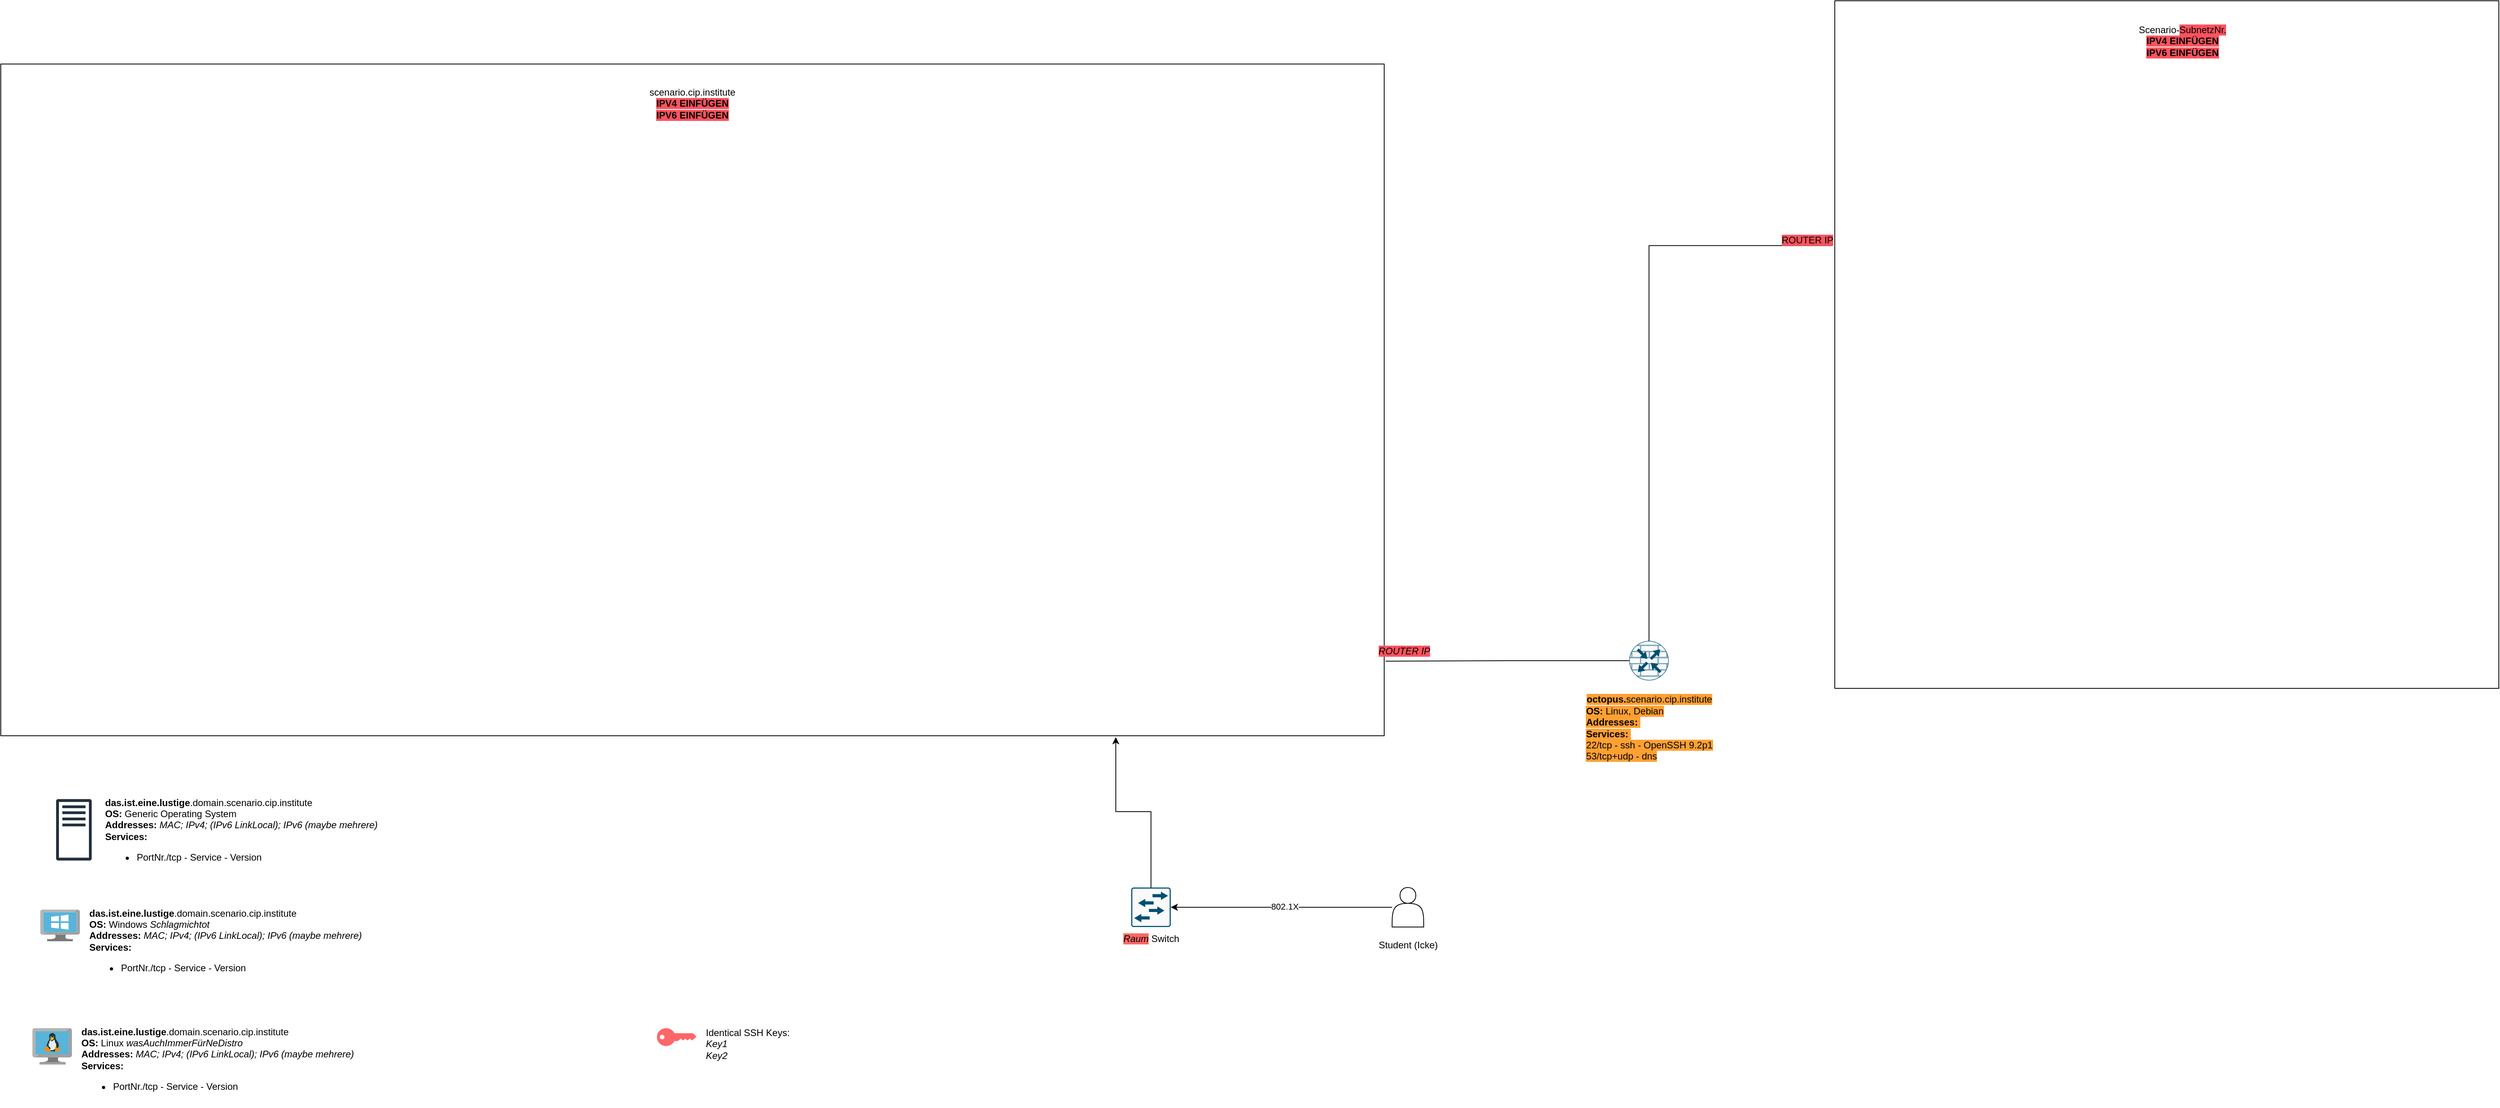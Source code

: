 <mxfile version="24.0.1" type="github">
  <diagram name="Page-1" id="t_kOsriGCEhey2tOODzZ">
    <mxGraphModel dx="3415" dy="2828" grid="1" gridSize="10" guides="1" tooltips="1" connect="1" arrows="1" fold="1" page="1" pageScale="1" pageWidth="850" pageHeight="1100" math="0" shadow="0">
      <root>
        <mxCell id="0" />
        <mxCell id="1" parent="0" />
        <mxCell id="__pm4lL5ROI7FS_bSXDU-4" value="" style="sketch=0;points=[[0.5,0,0],[1,0.5,0],[0.5,1,0],[0,0.5,0],[0.145,0.145,0],[0.856,0.145,0],[0.855,0.856,0],[0.145,0.855,0]];verticalLabelPosition=bottom;html=1;verticalAlign=top;aspect=fixed;align=center;pointerEvents=1;shape=mxgraph.cisco19.rect;prIcon=router_with_firewall;fillColor=#FAFAFA;strokeColor=#005073;" vertex="1" parent="1">
          <mxGeometry x="1810" y="610" width="50" height="50" as="geometry" />
        </mxCell>
        <mxCell id="__pm4lL5ROI7FS_bSXDU-16" value="" style="group" vertex="1" connectable="0" parent="1">
          <mxGeometry x="-180" y="800" width="430" height="110" as="geometry" />
        </mxCell>
        <mxCell id="__pm4lL5ROI7FS_bSXDU-7" value="" style="sketch=0;outlineConnect=0;fontColor=#232F3E;gradientColor=none;fillColor=#232F3D;strokeColor=none;dashed=0;verticalLabelPosition=bottom;verticalAlign=top;align=center;html=1;fontSize=12;fontStyle=0;aspect=fixed;pointerEvents=1;shape=mxgraph.aws4.traditional_server;" vertex="1" parent="__pm4lL5ROI7FS_bSXDU-16">
          <mxGeometry y="10" width="45" height="78" as="geometry" />
        </mxCell>
        <mxCell id="__pm4lL5ROI7FS_bSXDU-15" value="&lt;b&gt;das.ist.eine.lustige&lt;/b&gt;.domain.scenario.cip.institute&lt;div&gt;&lt;b&gt;OS:&lt;/b&gt;&amp;nbsp;Generic Operating System&lt;/div&gt;&lt;div&gt;&lt;b&gt;Addresses: &lt;/b&gt;&lt;i&gt;MAC; IPv4; (IPv6 LinkLocal); IPv6 (maybe mehrere)&lt;/i&gt;&lt;/div&gt;&lt;div&gt;&lt;b&gt;Services:&lt;/b&gt;&lt;/div&gt;&lt;div&gt;&lt;ul&gt;&lt;li&gt;PortNr./tcp - Service - Version&lt;/li&gt;&lt;/ul&gt;&lt;/div&gt;" style="text;html=1;align=left;verticalAlign=middle;resizable=0;points=[];autosize=1;strokeColor=none;fillColor=none;" vertex="1" parent="__pm4lL5ROI7FS_bSXDU-16">
          <mxGeometry x="60" width="370" height="110" as="geometry" />
        </mxCell>
        <mxCell id="__pm4lL5ROI7FS_bSXDU-20" value="" style="group" vertex="1" connectable="0" parent="1">
          <mxGeometry x="580" y="1090" width="190" height="60" as="geometry" />
        </mxCell>
        <mxCell id="__pm4lL5ROI7FS_bSXDU-6" value="" style="points=[[0,0.5,0],[0.24,0,0],[0.5,0.28,0],[0.995,0.475,0],[0.5,0.72,0],[0.24,1,0]];verticalLabelPosition=bottom;sketch=0;html=1;verticalAlign=top;aspect=fixed;align=center;pointerEvents=1;shape=mxgraph.cisco19.key;fillColor=#FF6666;strokeColor=none;" vertex="1" parent="__pm4lL5ROI7FS_bSXDU-20">
          <mxGeometry y="10" width="50" height="22.5" as="geometry" />
        </mxCell>
        <mxCell id="__pm4lL5ROI7FS_bSXDU-17" value="Identical SSH Keys:&lt;div&gt;&lt;i&gt;Key1&lt;/i&gt;&lt;/div&gt;&lt;div&gt;&lt;i&gt;Key2&lt;/i&gt;&lt;/div&gt;" style="text;html=1;align=left;verticalAlign=middle;resizable=0;points=[];autosize=1;strokeColor=none;fillColor=none;" vertex="1" parent="__pm4lL5ROI7FS_bSXDU-20">
          <mxGeometry x="60" width="130" height="60" as="geometry" />
        </mxCell>
        <mxCell id="__pm4lL5ROI7FS_bSXDU-24" value="" style="group" vertex="1" connectable="0" parent="1">
          <mxGeometry x="-200" y="940" width="430" height="110" as="geometry" />
        </mxCell>
        <mxCell id="__pm4lL5ROI7FS_bSXDU-2" value="" style="image;sketch=0;aspect=fixed;html=1;points=[];align=center;fontSize=12;image=img/lib/mscae/VirtualMachineWindows.svg;container=0;" vertex="1" collapsed="1" parent="__pm4lL5ROI7FS_bSXDU-24">
          <mxGeometry y="10" width="50" height="40" as="geometry">
            <mxRectangle x="620" y="1080" width="50" height="46" as="alternateBounds" />
          </mxGeometry>
        </mxCell>
        <mxCell id="__pm4lL5ROI7FS_bSXDU-21" value="&lt;b&gt;das.ist.eine.lustige&lt;/b&gt;.domain.scenario.cip.institute&lt;div&gt;&lt;b&gt;OS:&lt;/b&gt;&amp;nbsp;Windows &lt;i&gt;Schlagmichtot&lt;/i&gt;&lt;/div&gt;&lt;div&gt;&lt;b&gt;Addresses: &lt;/b&gt;&lt;i&gt;MAC; IPv4; (IPv6 LinkLocal); IPv6 (maybe mehrere)&lt;/i&gt;&lt;/div&gt;&lt;div&gt;&lt;b&gt;Services:&lt;/b&gt;&lt;/div&gt;&lt;div&gt;&lt;ul&gt;&lt;li&gt;PortNr./tcp - Service - Version&lt;/li&gt;&lt;/ul&gt;&lt;/div&gt;" style="text;html=1;align=left;verticalAlign=middle;resizable=0;points=[];autosize=1;strokeColor=none;fillColor=none;container=0;" vertex="1" parent="__pm4lL5ROI7FS_bSXDU-24">
          <mxGeometry x="60" width="370" height="110" as="geometry" />
        </mxCell>
        <mxCell id="__pm4lL5ROI7FS_bSXDU-25" value="" style="group" vertex="1" connectable="0" parent="1">
          <mxGeometry x="-210" y="1090" width="430" height="110" as="geometry" />
        </mxCell>
        <mxCell id="__pm4lL5ROI7FS_bSXDU-27" value="&lt;b&gt;das.ist.eine.lustige&lt;/b&gt;.domain.scenario.cip.institute&lt;div&gt;&lt;b&gt;OS:&lt;/b&gt;&amp;nbsp;Linux&amp;nbsp;&lt;i&gt;wasAuchImmerFürNeDistro&lt;/i&gt;&lt;/div&gt;&lt;div&gt;&lt;b&gt;Addresses: &lt;/b&gt;&lt;i&gt;MAC; IPv4; (IPv6 LinkLocal); IPv6 (maybe mehrere)&lt;/i&gt;&lt;/div&gt;&lt;div&gt;&lt;b&gt;Services:&lt;/b&gt;&lt;/div&gt;&lt;div&gt;&lt;ul&gt;&lt;li&gt;PortNr./tcp - Service - Version&lt;/li&gt;&lt;/ul&gt;&lt;/div&gt;" style="text;html=1;align=left;verticalAlign=middle;resizable=0;points=[];autosize=1;strokeColor=none;fillColor=none;container=0;" vertex="1" parent="__pm4lL5ROI7FS_bSXDU-25">
          <mxGeometry x="60" width="370" height="110" as="geometry" />
        </mxCell>
        <mxCell id="__pm4lL5ROI7FS_bSXDU-1" value="" style="image;sketch=0;aspect=fixed;html=1;points=[];align=center;fontSize=12;image=img/lib/mscae/VM_Linux.svg;" vertex="1" parent="__pm4lL5ROI7FS_bSXDU-25">
          <mxGeometry y="10" width="50" height="46" as="geometry" />
        </mxCell>
        <mxCell id="__pm4lL5ROI7FS_bSXDU-33" value="" style="group" vertex="1" connectable="0" parent="1">
          <mxGeometry x="-20" y="20" width="1600" height="990" as="geometry" />
        </mxCell>
        <mxCell id="__pm4lL5ROI7FS_bSXDU-11" value="" style="group" vertex="1" connectable="0" parent="__pm4lL5ROI7FS_bSXDU-33">
          <mxGeometry x="-230" y="-140" width="1750" height="850" as="geometry" />
        </mxCell>
        <mxCell id="__pm4lL5ROI7FS_bSXDU-12" value="" style="group" vertex="1" connectable="0" parent="__pm4lL5ROI7FS_bSXDU-11">
          <mxGeometry width="1750.0" height="850.0" as="geometry" />
        </mxCell>
        <mxCell id="__pm4lL5ROI7FS_bSXDU-8" value="" style="rounded=0;whiteSpace=wrap;html=1;fillColor=none;align=center;" vertex="1" parent="__pm4lL5ROI7FS_bSXDU-12">
          <mxGeometry width="1750.0" height="850.0" as="geometry" />
        </mxCell>
        <mxCell id="__pm4lL5ROI7FS_bSXDU-10" value="scenario.cip.institute&lt;div&gt;&lt;b style=&quot;background-color: rgb(252, 83, 94);&quot;&gt;IPV4 EINFÜGEN&lt;/b&gt;&lt;/div&gt;&lt;div&gt;&lt;b style=&quot;background-color: rgb(252, 83, 94);&quot;&gt;IPV6 EINFÜGEN&lt;/b&gt;&lt;/div&gt;" style="text;html=1;align=center;verticalAlign=middle;whiteSpace=wrap;rounded=0;" vertex="1" parent="__pm4lL5ROI7FS_bSXDU-12">
          <mxGeometry x="771.133" y="12.5" width="207.734" height="75.0" as="geometry" />
        </mxCell>
        <mxCell id="__pm4lL5ROI7FS_bSXDU-23" value="" style="group" vertex="1" connectable="0" parent="__pm4lL5ROI7FS_bSXDU-33">
          <mxGeometry x="1520" y="902" width="80" height="88" as="geometry" />
        </mxCell>
        <mxCell id="__pm4lL5ROI7FS_bSXDU-5" value="" style="shape=actor;whiteSpace=wrap;html=1;" vertex="1" parent="__pm4lL5ROI7FS_bSXDU-23">
          <mxGeometry x="10" width="40" height="50" as="geometry" />
        </mxCell>
        <mxCell id="__pm4lL5ROI7FS_bSXDU-22" value="Student (Icke)" style="text;html=1;align=center;verticalAlign=middle;resizable=0;points=[];autosize=1;strokeColor=none;fillColor=none;" vertex="1" parent="__pm4lL5ROI7FS_bSXDU-23">
          <mxGeometry x="-20" y="58" width="100" height="30" as="geometry" />
        </mxCell>
        <mxCell id="__pm4lL5ROI7FS_bSXDU-29" value="" style="group" vertex="1" connectable="0" parent="__pm4lL5ROI7FS_bSXDU-33">
          <mxGeometry x="1180" y="902" width="90" height="80" as="geometry" />
        </mxCell>
        <mxCell id="__pm4lL5ROI7FS_bSXDU-3" value="" style="sketch=0;points=[[0.015,0.015,0],[0.985,0.015,0],[0.985,0.985,0],[0.015,0.985,0],[0.25,0,0],[0.5,0,0],[0.75,0,0],[1,0.25,0],[1,0.5,0],[1,0.75,0],[0.75,1,0],[0.5,1,0],[0.25,1,0],[0,0.75,0],[0,0.5,0],[0,0.25,0]];verticalLabelPosition=bottom;html=1;verticalAlign=top;aspect=fixed;align=center;pointerEvents=1;shape=mxgraph.cisco19.rect;prIcon=l2_switch;fillColor=#FAFAFA;strokeColor=#005073;" vertex="1" parent="__pm4lL5ROI7FS_bSXDU-29">
          <mxGeometry x="20" width="50" height="50" as="geometry" />
        </mxCell>
        <mxCell id="__pm4lL5ROI7FS_bSXDU-28" value="&lt;i style=&quot;background-color: rgb(255, 102, 102);&quot;&gt;Raum&lt;/i&gt;&amp;nbsp;Switch" style="text;html=1;align=center;verticalAlign=middle;resizable=0;points=[];autosize=1;strokeColor=none;fillColor=none;" vertex="1" parent="__pm4lL5ROI7FS_bSXDU-29">
          <mxGeometry y="50" width="90" height="30" as="geometry" />
        </mxCell>
        <mxCell id="__pm4lL5ROI7FS_bSXDU-30" style="edgeStyle=orthogonalEdgeStyle;rounded=0;orthogonalLoop=1;jettySize=auto;html=1;entryX=1;entryY=0.5;entryDx=0;entryDy=0;entryPerimeter=0;" edge="1" parent="__pm4lL5ROI7FS_bSXDU-33" source="__pm4lL5ROI7FS_bSXDU-5" target="__pm4lL5ROI7FS_bSXDU-3">
          <mxGeometry relative="1" as="geometry" />
        </mxCell>
        <mxCell id="__pm4lL5ROI7FS_bSXDU-31" value="802.1X" style="edgeLabel;html=1;align=center;verticalAlign=middle;resizable=0;points=[];" vertex="1" connectable="0" parent="__pm4lL5ROI7FS_bSXDU-30">
          <mxGeometry x="-0.024" y="-1" relative="1" as="geometry">
            <mxPoint as="offset" />
          </mxGeometry>
        </mxCell>
        <mxCell id="__pm4lL5ROI7FS_bSXDU-32" style="edgeStyle=orthogonalEdgeStyle;rounded=0;orthogonalLoop=1;jettySize=auto;html=1;exitX=0.5;exitY=0;exitDx=0;exitDy=0;exitPerimeter=0;entryX=0.806;entryY=1.002;entryDx=0;entryDy=0;entryPerimeter=0;" edge="1" parent="__pm4lL5ROI7FS_bSXDU-33" source="__pm4lL5ROI7FS_bSXDU-3" target="__pm4lL5ROI7FS_bSXDU-8">
          <mxGeometry relative="1" as="geometry" />
        </mxCell>
        <mxCell id="__pm4lL5ROI7FS_bSXDU-38" value="&lt;i style=&quot;background-color: rgb(252, 83, 94);&quot;&gt;ROUTER IP&lt;/i&gt;" style="text;html=1;align=center;verticalAlign=middle;resizable=0;points=[];autosize=1;strokeColor=none;fillColor=none;" vertex="1" parent="__pm4lL5ROI7FS_bSXDU-33">
          <mxGeometry x="1500" y="588" width="90" height="30" as="geometry" />
        </mxCell>
        <mxCell id="__pm4lL5ROI7FS_bSXDU-37" style="edgeStyle=orthogonalEdgeStyle;rounded=0;orthogonalLoop=1;jettySize=auto;html=1;exitX=0;exitY=0.5;exitDx=0;exitDy=0;exitPerimeter=0;entryX=1.001;entryY=0.889;entryDx=0;entryDy=0;entryPerimeter=0;endArrow=none;endFill=0;" edge="1" parent="1" source="__pm4lL5ROI7FS_bSXDU-4" target="__pm4lL5ROI7FS_bSXDU-8">
          <mxGeometry relative="1" as="geometry" />
        </mxCell>
        <mxCell id="__pm4lL5ROI7FS_bSXDU-39" value="&lt;span style=&quot;background-color: rgb(255, 160, 51);&quot;&gt;&lt;b&gt;octopus.&lt;/b&gt;scenario.cip.institute&lt;/span&gt;&lt;div style=&quot;text-align: left;&quot;&gt;&lt;span style=&quot;background-color: rgb(255, 160, 51);&quot;&gt;&lt;b&gt;OS:&lt;/b&gt;&amp;nbsp;Linux, Debian&lt;/span&gt;&lt;/div&gt;&lt;div style=&quot;text-align: left;&quot;&gt;&lt;b style=&quot;background-color: rgb(255, 160, 51);&quot;&gt;Addresses:&amp;nbsp;&lt;/b&gt;&lt;/div&gt;&lt;div style=&quot;text-align: left;&quot;&gt;&lt;span style=&quot;background-color: rgb(255, 160, 51);&quot;&gt;&lt;b&gt;Services:&lt;/b&gt;&amp;nbsp;&lt;/span&gt;&lt;/div&gt;&lt;div style=&quot;text-align: left;&quot;&gt;&lt;span style=&quot;background-color: rgb(255, 160, 51);&quot;&gt;22/tcp - ssh - OpenSSH 9.2p1&lt;/span&gt;&lt;/div&gt;&lt;div style=&quot;text-align: left;&quot;&gt;&lt;span style=&quot;background-color: rgb(255, 160, 51);&quot;&gt;53/tcp+udp - dns&lt;/span&gt;&lt;/div&gt;" style="text;html=1;align=center;verticalAlign=middle;resizable=0;points=[];autosize=1;strokeColor=none;fillColor=none;" vertex="1" parent="1">
          <mxGeometry x="1745" y="670" width="180" height="100" as="geometry" />
        </mxCell>
        <mxCell id="__pm4lL5ROI7FS_bSXDU-41" value="" style="group" vertex="1" connectable="0" parent="1">
          <mxGeometry x="2070" y="-200" width="840" height="870" as="geometry" />
        </mxCell>
        <mxCell id="__pm4lL5ROI7FS_bSXDU-42" value="" style="group" vertex="1" connectable="0" parent="__pm4lL5ROI7FS_bSXDU-41">
          <mxGeometry width="840.0" height="870.0" as="geometry" />
        </mxCell>
        <mxCell id="__pm4lL5ROI7FS_bSXDU-43" value="" style="rounded=0;whiteSpace=wrap;html=1;fillColor=none;align=center;" vertex="1" parent="__pm4lL5ROI7FS_bSXDU-42">
          <mxGeometry width="840.0" height="870.0" as="geometry" />
        </mxCell>
        <mxCell id="__pm4lL5ROI7FS_bSXDU-44" value="Scenario-&lt;span style=&quot;background-color: rgb(252, 83, 94);&quot;&gt;SubnetzNr.&lt;/span&gt;&lt;div&gt;&lt;b style=&quot;background-color: rgb(252, 83, 94);&quot;&gt;IPV4 EINFÜGEN&lt;/b&gt;&lt;/div&gt;&lt;div&gt;&lt;b style=&quot;background-color: rgb(252, 83, 94);&quot;&gt;IPV6 EINFÜGEN&lt;/b&gt;&lt;/div&gt;" style="text;html=1;align=center;verticalAlign=middle;whiteSpace=wrap;rounded=0;" vertex="1" parent="__pm4lL5ROI7FS_bSXDU-42">
          <mxGeometry x="370.14" y="12.79" width="139.86" height="76.76" as="geometry" />
        </mxCell>
        <mxCell id="__pm4lL5ROI7FS_bSXDU-45" style="edgeStyle=orthogonalEdgeStyle;rounded=0;orthogonalLoop=1;jettySize=auto;html=1;exitX=0.5;exitY=0;exitDx=0;exitDy=0;exitPerimeter=0;entryX=-0.004;entryY=0.356;entryDx=0;entryDy=0;entryPerimeter=0;endArrow=none;endFill=0;" edge="1" parent="1" source="__pm4lL5ROI7FS_bSXDU-4" target="__pm4lL5ROI7FS_bSXDU-43">
          <mxGeometry relative="1" as="geometry" />
        </mxCell>
        <mxCell id="__pm4lL5ROI7FS_bSXDU-46" value="&lt;span style=&quot;background-color: rgb(252, 83, 94);&quot;&gt;ROUTER IP&lt;/span&gt;" style="text;html=1;align=center;verticalAlign=middle;resizable=0;points=[];autosize=1;strokeColor=none;fillColor=none;" vertex="1" parent="1">
          <mxGeometry x="1990" y="88" width="90" height="30" as="geometry" />
        </mxCell>
      </root>
    </mxGraphModel>
  </diagram>
</mxfile>
